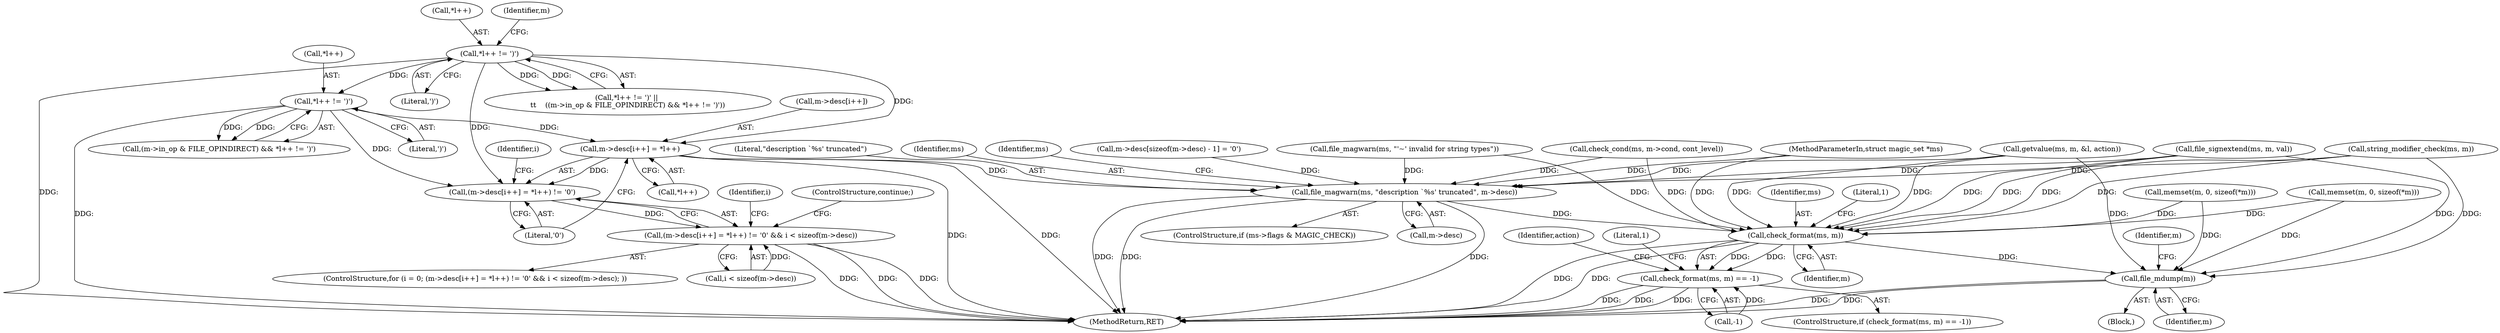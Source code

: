 digraph "0_file_4a284c89d6ef11aca34da65da7d673050a5ea320@array" {
"1001451" [label="(Call,m->desc[i++] = *l++)"];
"1000701" [label="(Call,*l++ != ')')"];
"1000712" [label="(Call,*l++ != ')')"];
"1001450" [label="(Call,(m->desc[i++] = *l++) != '\0')"];
"1001449" [label="(Call,(m->desc[i++] = *l++) != '\0' && i < sizeof(m->desc))"];
"1001495" [label="(Call,file_magwarn(ms, \"description `%s' truncated\", m->desc))"];
"1001510" [label="(Call,check_format(ms, m))"];
"1001509" [label="(Call,check_format(ms, m) == -1)"];
"1001523" [label="(Call,file_mdump(m))"];
"1000353" [label="(Call,memset(m, 0, sizeof(*m)))"];
"1001471" [label="(Identifier,i)"];
"1000130" [label="(MethodParameterIn,struct magic_set *ms)"];
"1001461" [label="(Literal,'\0')"];
"1000705" [label="(Literal,')')"];
"1001511" [label="(Identifier,ms)"];
"1001534" [label="(MethodReturn,RET)"];
"1001468" [label="(ControlStructure,continue;)"];
"1001451" [label="(Call,m->desc[i++] = *l++)"];
"1000713" [label="(Call,*l++)"];
"1001477" [label="(Call,m->desc[sizeof(m->desc) - 1] = '\0')"];
"1001463" [label="(Identifier,i)"];
"1001449" [label="(Call,(m->desc[i++] = *l++) != '\0' && i < sizeof(m->desc))"];
"1001520" [label="(Identifier,action)"];
"1001497" [label="(Literal,\"description `%s' truncated\")"];
"1001458" [label="(Call,*l++)"];
"1000701" [label="(Call,*l++ != ')')"];
"1001514" [label="(Literal,1)"];
"1000702" [label="(Call,*l++)"];
"1001524" [label="(Identifier,m)"];
"1001495" [label="(Call,file_magwarn(ms, \"description `%s' truncated\", m->desc))"];
"1001523" [label="(Call,file_mdump(m))"];
"1000910" [label="(Call,file_magwarn(ms, \"'~' invalid for string types\"))"];
"1000973" [label="(Call,file_signextend(ms, m, val))"];
"1000706" [label="(Call,(m->in_op & FILE_OPINDIRECT) && *l++ != ')')"];
"1000712" [label="(Call,*l++ != ')')"];
"1001398" [label="(Call,getvalue(ms, m, &l, action))"];
"1001512" [label="(Identifier,m)"];
"1001462" [label="(Call,i < sizeof(m->desc))"];
"1001517" [label="(Literal,1)"];
"1000709" [label="(Identifier,m)"];
"1001510" [label="(Call,check_format(ms, m))"];
"1001496" [label="(Identifier,ms)"];
"1001513" [label="(Call,-1)"];
"1001452" [label="(Call,m->desc[i++])"];
"1001450" [label="(Call,(m->desc[i++] = *l++) != '\0')"];
"1001528" [label="(Identifier,m)"];
"1001257" [label="(Call,string_modifier_check(ms, m))"];
"1001508" [label="(ControlStructure,if (check_format(ms, m) == -1))"];
"1001509" [label="(Call,check_format(ms, m) == -1)"];
"1001489" [label="(ControlStructure,if (ms->flags & MAGIC_CHECK))"];
"1000700" [label="(Call,*l++ != ')' || \n\t\t    ((m->in_op & FILE_OPINDIRECT) && *l++ != ')'))"];
"1001504" [label="(Identifier,ms)"];
"1001522" [label="(Block,)"];
"1000737" [label="(Call,check_cond(ms, m->cond, cont_level))"];
"1000305" [label="(Call,memset(m, 0, sizeof(*m)))"];
"1000716" [label="(Literal,')')"];
"1001498" [label="(Call,m->desc)"];
"1001445" [label="(ControlStructure,for (i = 0; (m->desc[i++] = *l++) != '\0' && i < sizeof(m->desc); ))"];
"1001451" -> "1001450"  [label="AST: "];
"1001451" -> "1001458"  [label="CFG: "];
"1001452" -> "1001451"  [label="AST: "];
"1001458" -> "1001451"  [label="AST: "];
"1001461" -> "1001451"  [label="CFG: "];
"1001451" -> "1001534"  [label="DDG: "];
"1001451" -> "1001534"  [label="DDG: "];
"1001451" -> "1001450"  [label="DDG: "];
"1000701" -> "1001451"  [label="DDG: "];
"1000712" -> "1001451"  [label="DDG: "];
"1001451" -> "1001495"  [label="DDG: "];
"1000701" -> "1000700"  [label="AST: "];
"1000701" -> "1000705"  [label="CFG: "];
"1000702" -> "1000701"  [label="AST: "];
"1000705" -> "1000701"  [label="AST: "];
"1000709" -> "1000701"  [label="CFG: "];
"1000700" -> "1000701"  [label="CFG: "];
"1000701" -> "1001534"  [label="DDG: "];
"1000701" -> "1000700"  [label="DDG: "];
"1000701" -> "1000700"  [label="DDG: "];
"1000701" -> "1000712"  [label="DDG: "];
"1000701" -> "1001450"  [label="DDG: "];
"1000712" -> "1000706"  [label="AST: "];
"1000712" -> "1000716"  [label="CFG: "];
"1000713" -> "1000712"  [label="AST: "];
"1000716" -> "1000712"  [label="AST: "];
"1000706" -> "1000712"  [label="CFG: "];
"1000712" -> "1001534"  [label="DDG: "];
"1000712" -> "1000706"  [label="DDG: "];
"1000712" -> "1000706"  [label="DDG: "];
"1000712" -> "1001450"  [label="DDG: "];
"1001450" -> "1001449"  [label="AST: "];
"1001450" -> "1001461"  [label="CFG: "];
"1001461" -> "1001450"  [label="AST: "];
"1001463" -> "1001450"  [label="CFG: "];
"1001449" -> "1001450"  [label="CFG: "];
"1001450" -> "1001449"  [label="DDG: "];
"1001449" -> "1001445"  [label="AST: "];
"1001449" -> "1001462"  [label="CFG: "];
"1001462" -> "1001449"  [label="AST: "];
"1001468" -> "1001449"  [label="CFG: "];
"1001471" -> "1001449"  [label="CFG: "];
"1001449" -> "1001534"  [label="DDG: "];
"1001449" -> "1001534"  [label="DDG: "];
"1001449" -> "1001534"  [label="DDG: "];
"1001462" -> "1001449"  [label="DDG: "];
"1001495" -> "1001489"  [label="AST: "];
"1001495" -> "1001498"  [label="CFG: "];
"1001496" -> "1001495"  [label="AST: "];
"1001497" -> "1001495"  [label="AST: "];
"1001498" -> "1001495"  [label="AST: "];
"1001504" -> "1001495"  [label="CFG: "];
"1001495" -> "1001534"  [label="DDG: "];
"1001495" -> "1001534"  [label="DDG: "];
"1001495" -> "1001534"  [label="DDG: "];
"1001257" -> "1001495"  [label="DDG: "];
"1000910" -> "1001495"  [label="DDG: "];
"1000973" -> "1001495"  [label="DDG: "];
"1000737" -> "1001495"  [label="DDG: "];
"1001398" -> "1001495"  [label="DDG: "];
"1000130" -> "1001495"  [label="DDG: "];
"1001477" -> "1001495"  [label="DDG: "];
"1001495" -> "1001510"  [label="DDG: "];
"1001510" -> "1001509"  [label="AST: "];
"1001510" -> "1001512"  [label="CFG: "];
"1001511" -> "1001510"  [label="AST: "];
"1001512" -> "1001510"  [label="AST: "];
"1001514" -> "1001510"  [label="CFG: "];
"1001510" -> "1001534"  [label="DDG: "];
"1001510" -> "1001534"  [label="DDG: "];
"1001510" -> "1001509"  [label="DDG: "];
"1001510" -> "1001509"  [label="DDG: "];
"1001257" -> "1001510"  [label="DDG: "];
"1001257" -> "1001510"  [label="DDG: "];
"1000910" -> "1001510"  [label="DDG: "];
"1000973" -> "1001510"  [label="DDG: "];
"1000973" -> "1001510"  [label="DDG: "];
"1000737" -> "1001510"  [label="DDG: "];
"1001398" -> "1001510"  [label="DDG: "];
"1001398" -> "1001510"  [label="DDG: "];
"1000130" -> "1001510"  [label="DDG: "];
"1000305" -> "1001510"  [label="DDG: "];
"1000353" -> "1001510"  [label="DDG: "];
"1001510" -> "1001523"  [label="DDG: "];
"1001509" -> "1001508"  [label="AST: "];
"1001509" -> "1001513"  [label="CFG: "];
"1001513" -> "1001509"  [label="AST: "];
"1001517" -> "1001509"  [label="CFG: "];
"1001520" -> "1001509"  [label="CFG: "];
"1001509" -> "1001534"  [label="DDG: "];
"1001509" -> "1001534"  [label="DDG: "];
"1001509" -> "1001534"  [label="DDG: "];
"1001513" -> "1001509"  [label="DDG: "];
"1001523" -> "1001522"  [label="AST: "];
"1001523" -> "1001524"  [label="CFG: "];
"1001524" -> "1001523"  [label="AST: "];
"1001528" -> "1001523"  [label="CFG: "];
"1001523" -> "1001534"  [label="DDG: "];
"1001523" -> "1001534"  [label="DDG: "];
"1001398" -> "1001523"  [label="DDG: "];
"1000973" -> "1001523"  [label="DDG: "];
"1000305" -> "1001523"  [label="DDG: "];
"1001257" -> "1001523"  [label="DDG: "];
"1000353" -> "1001523"  [label="DDG: "];
}
